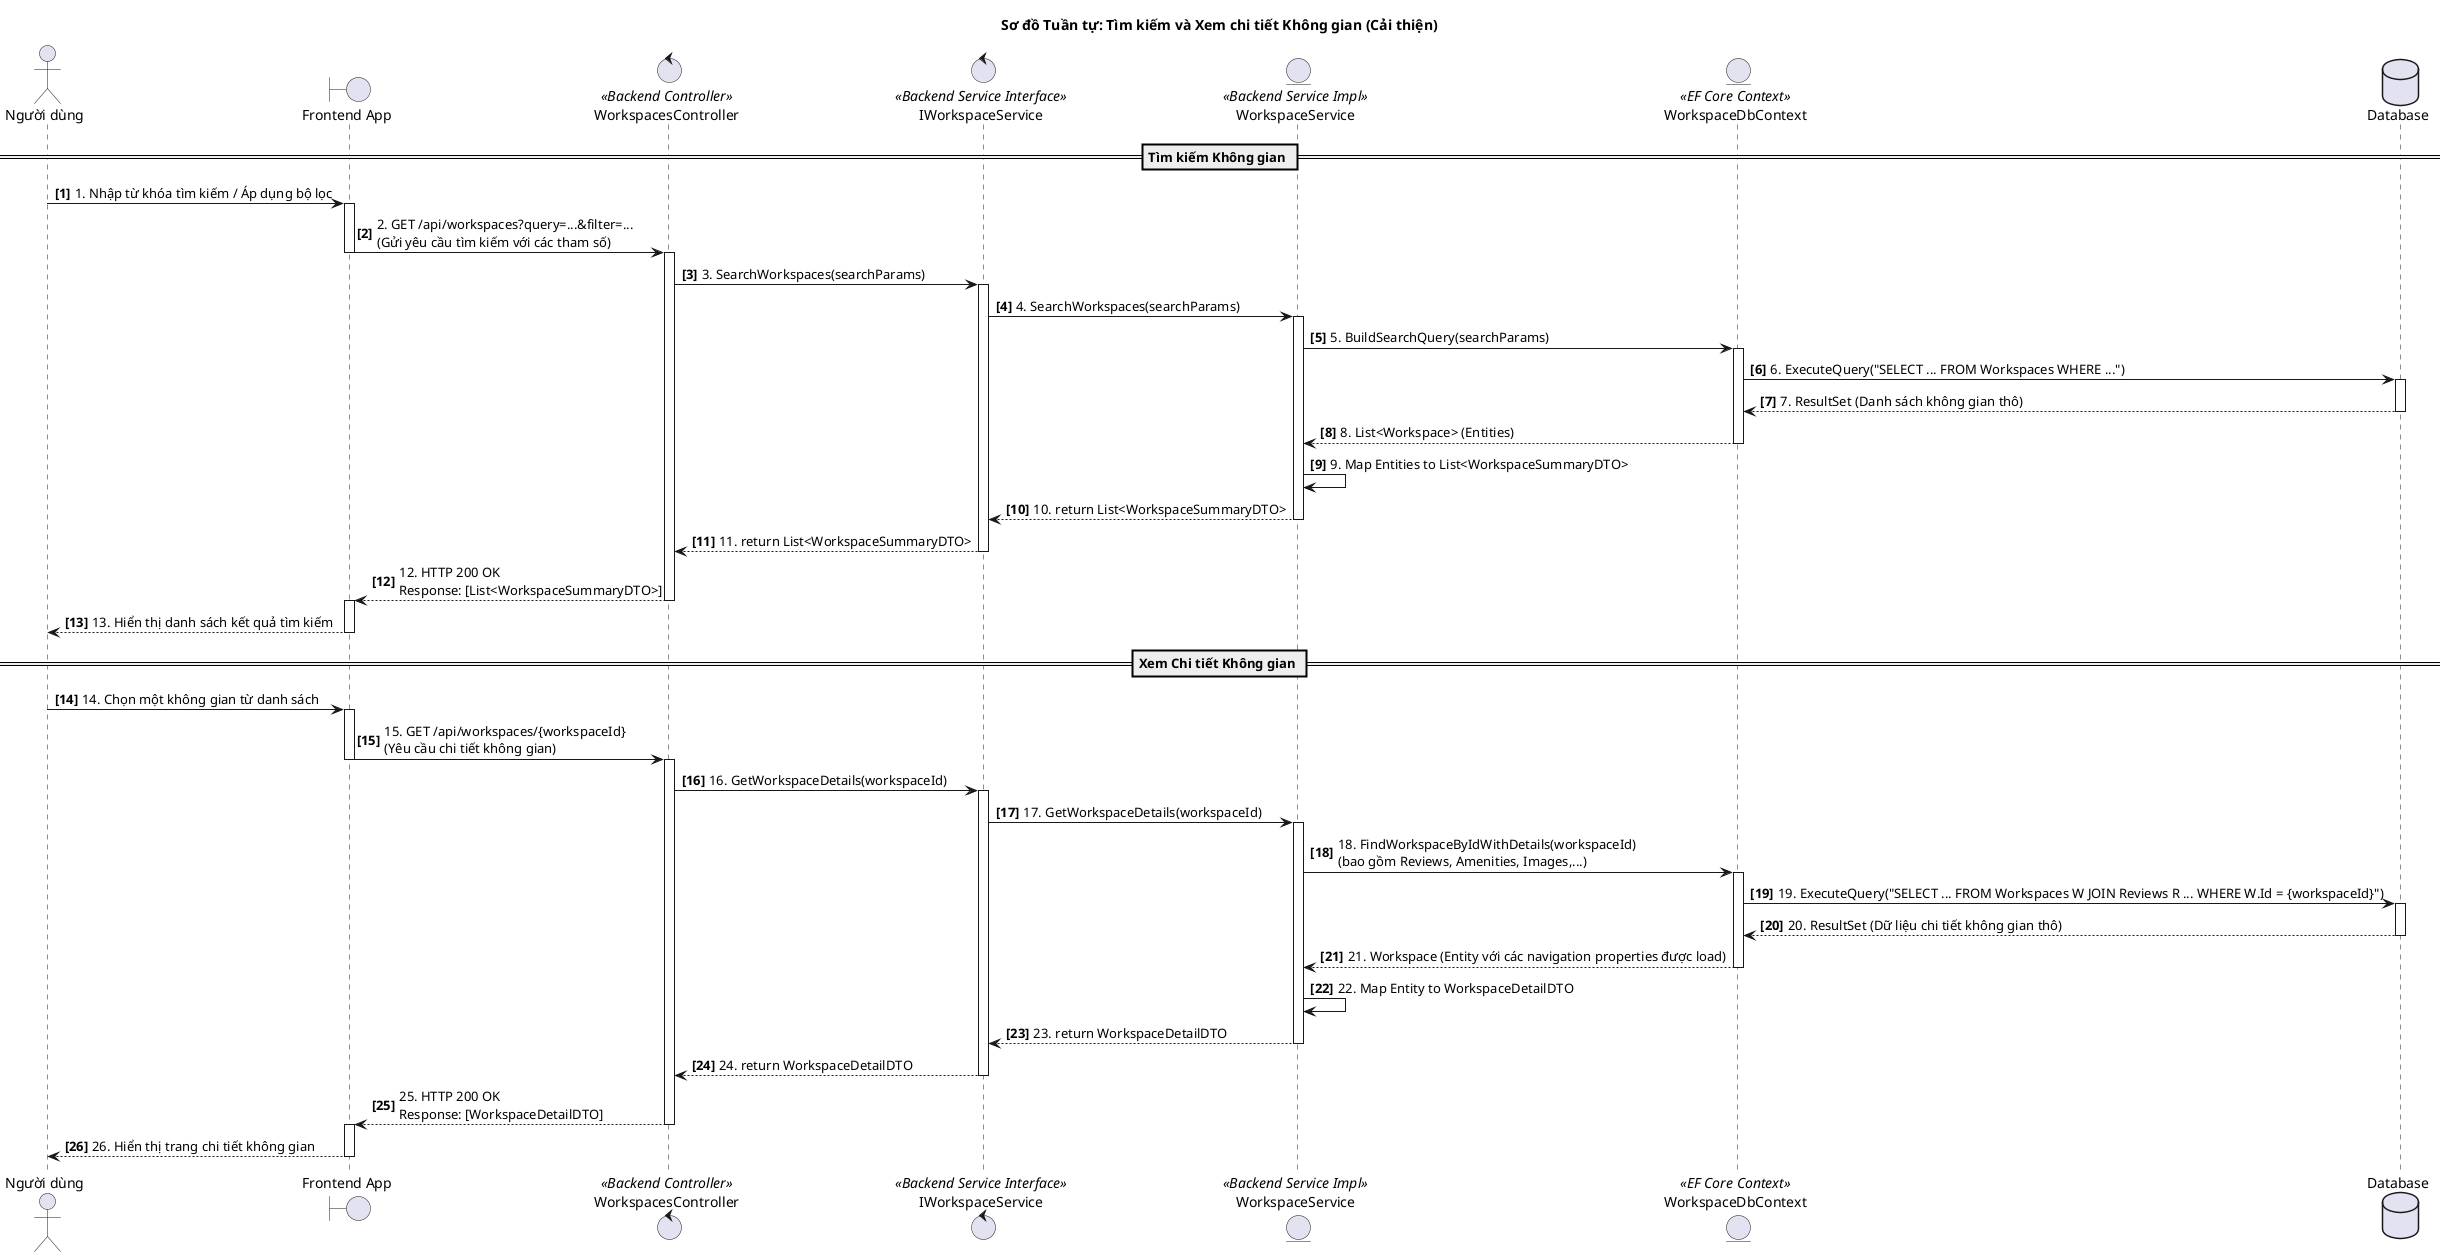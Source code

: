 @startuml
title Sơ đồ Tuần tự: Tìm kiếm và Xem chi tiết Không gian (Cải thiện)

actor "Người dùng" as User
boundary "Frontend App" as FE
control "WorkspacesController" as WSCtrl <<Backend Controller>>
control "IWorkspaceService" as WSSvcItf <<Backend Service Interface>>
entity "WorkspaceService" as WSSvcImpl <<Backend Service Impl>>
entity "WorkspaceDbContext" as WSDbCtx <<EF Core Context>>
database "Database" as DB

autonumber "<b>[0]"

== Tìm kiếm Không gian ==
User -> FE : 1. Nhập từ khóa tìm kiếm / Áp dụng bộ lọc
activate FE
FE -> WSCtrl : 2. GET /api/workspaces?query=...&filter=...\n(Gửi yêu cầu tìm kiếm với các tham số)
deactivate FE
activate WSCtrl

WSCtrl -> WSSvcItf : 3. SearchWorkspaces(searchParams)
activate WSSvcItf
WSSvcItf -> WSSvcImpl : 4. SearchWorkspaces(searchParams)
activate WSSvcImpl

WSSvcImpl -> WSDbCtx : 5. BuildSearchQuery(searchParams)
activate WSDbCtx
WSDbCtx -> DB : 6. ExecuteQuery("SELECT ... FROM Workspaces WHERE ...")
activate DB
DB --> WSDbCtx : 7. ResultSet (Danh sách không gian thô)
deactivate DB
WSDbCtx --> WSSvcImpl : 8. List<Workspace> (Entities)
deactivate WSDbCtx

WSSvcImpl -> WSSvcImpl : 9. Map Entities to List<WorkspaceSummaryDTO>
WSSvcImpl --> WSSvcItf : 10. return List<WorkspaceSummaryDTO>
deactivate WSSvcImpl
WSSvcItf --> WSCtrl : 11. return List<WorkspaceSummaryDTO>
deactivate WSSvcItf
WSCtrl --> FE : 12. HTTP 200 OK\nResponse: [List<WorkspaceSummaryDTO>]
deactivate WSCtrl
activate FE

FE --> User : 13. Hiển thị danh sách kết quả tìm kiếm
deactivate FE

== Xem Chi tiết Không gian ==
User -> FE : 14. Chọn một không gian từ danh sách
activate FE
FE -> WSCtrl : 15. GET /api/workspaces/{workspaceId}\n(Yêu cầu chi tiết không gian)
deactivate FE
activate WSCtrl

WSCtrl -> WSSvcItf : 16. GetWorkspaceDetails(workspaceId)
activate WSSvcItf
WSSvcItf -> WSSvcImpl : 17. GetWorkspaceDetails(workspaceId)
activate WSSvcImpl

WSSvcImpl -> WSDbCtx : 18. FindWorkspaceByIdWithDetails(workspaceId)\n(bao gồm Reviews, Amenities, Images,...)
activate WSDbCtx
WSDbCtx -> DB : 19. ExecuteQuery("SELECT ... FROM Workspaces W JOIN Reviews R ... WHERE W.Id = {workspaceId}")
activate DB
DB --> WSDbCtx : 20. ResultSet (Dữ liệu chi tiết không gian thô)
deactivate DB
WSDbCtx --> WSSvcImpl : 21. Workspace (Entity với các navigation properties được load)
deactivate WSDbCtx

WSSvcImpl -> WSSvcImpl : 22. Map Entity to WorkspaceDetailDTO
WSSvcImpl --> WSSvcItf : 23. return WorkspaceDetailDTO
deactivate WSSvcImpl
WSSvcItf --> WSCtrl : 24. return WorkspaceDetailDTO
deactivate WSSvcItf
WSCtrl --> FE : 25. HTTP 200 OK\nResponse: [WorkspaceDetailDTO]
deactivate WSCtrl
activate FE

FE --> User : 26. Hiển thị trang chi tiết không gian
deactivate FE

@enduml